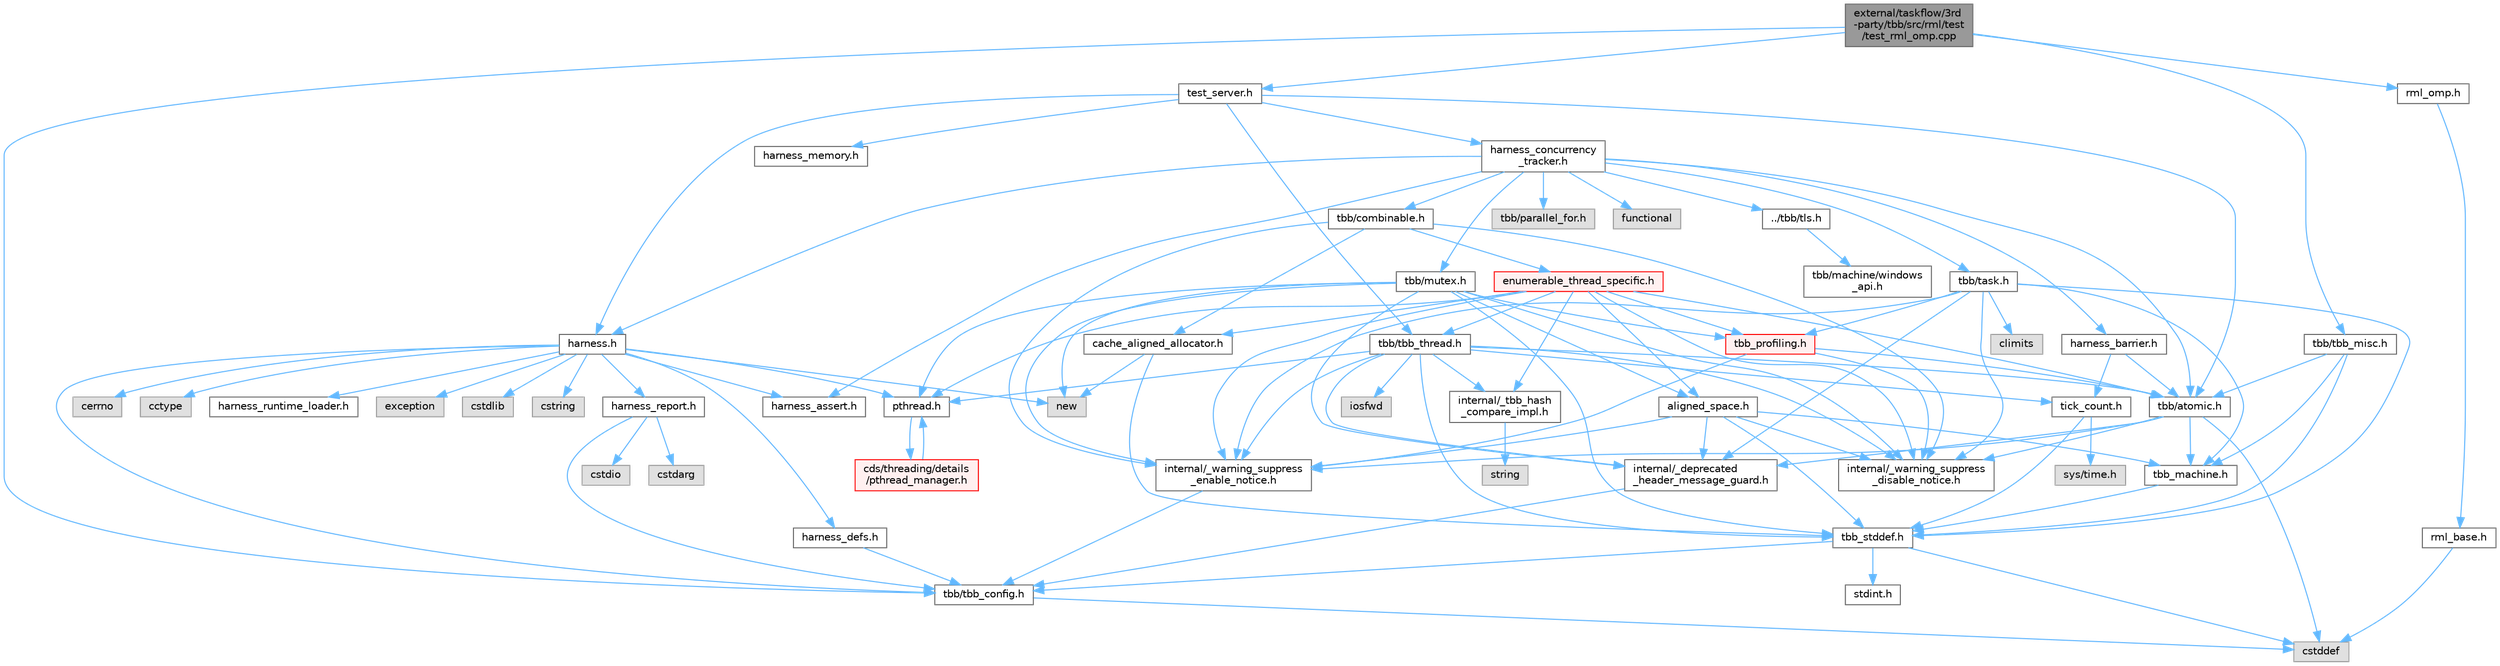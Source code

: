 digraph "external/taskflow/3rd-party/tbb/src/rml/test/test_rml_omp.cpp"
{
 // LATEX_PDF_SIZE
  bgcolor="transparent";
  edge [fontname=Helvetica,fontsize=10,labelfontname=Helvetica,labelfontsize=10];
  node [fontname=Helvetica,fontsize=10,shape=box,height=0.2,width=0.4];
  Node1 [id="Node000001",label="external/taskflow/3rd\l-party/tbb/src/rml/test\l/test_rml_omp.cpp",height=0.2,width=0.4,color="gray40", fillcolor="grey60", style="filled", fontcolor="black",tooltip=" "];
  Node1 -> Node2 [id="edge1_Node000001_Node000002",color="steelblue1",style="solid",tooltip=" "];
  Node2 [id="Node000002",label="tbb/tbb_config.h",height=0.2,width=0.4,color="grey40", fillcolor="white", style="filled",URL="$tbb__config_8h.html",tooltip=" "];
  Node2 -> Node3 [id="edge2_Node000002_Node000003",color="steelblue1",style="solid",tooltip=" "];
  Node3 [id="Node000003",label="cstddef",height=0.2,width=0.4,color="grey60", fillcolor="#E0E0E0", style="filled",tooltip=" "];
  Node1 -> Node4 [id="edge3_Node000001_Node000004",color="steelblue1",style="solid",tooltip=" "];
  Node4 [id="Node000004",label="rml_omp.h",height=0.2,width=0.4,color="grey40", fillcolor="white", style="filled",URL="$rml__omp_8h.html",tooltip=" "];
  Node4 -> Node5 [id="edge4_Node000004_Node000005",color="steelblue1",style="solid",tooltip=" "];
  Node5 [id="Node000005",label="rml_base.h",height=0.2,width=0.4,color="grey40", fillcolor="white", style="filled",URL="$rml__base_8h.html",tooltip=" "];
  Node5 -> Node3 [id="edge5_Node000005_Node000003",color="steelblue1",style="solid",tooltip=" "];
  Node1 -> Node6 [id="edge6_Node000001_Node000006",color="steelblue1",style="solid",tooltip=" "];
  Node6 [id="Node000006",label="test_server.h",height=0.2,width=0.4,color="grey40", fillcolor="white", style="filled",URL="$test__server_8h.html",tooltip=" "];
  Node6 -> Node7 [id="edge7_Node000006_Node000007",color="steelblue1",style="solid",tooltip=" "];
  Node7 [id="Node000007",label="tbb/atomic.h",height=0.2,width=0.4,color="grey40", fillcolor="white", style="filled",URL="$external_2taskflow_23rd-party_2tbb_2include_2tbb_2atomic_8h.html",tooltip=" "];
  Node7 -> Node8 [id="edge8_Node000007_Node000008",color="steelblue1",style="solid",tooltip=" "];
  Node8 [id="Node000008",label="internal/_deprecated\l_header_message_guard.h",height=0.2,width=0.4,color="grey40", fillcolor="white", style="filled",URL="$__deprecated__header__message__guard_8h.html",tooltip=" "];
  Node8 -> Node2 [id="edge9_Node000008_Node000002",color="steelblue1",style="solid",tooltip=" "];
  Node7 -> Node9 [id="edge10_Node000007_Node000009",color="steelblue1",style="solid",tooltip=" "];
  Node9 [id="Node000009",label="internal/_warning_suppress\l_enable_notice.h",height=0.2,width=0.4,color="grey40", fillcolor="white", style="filled",URL="$__warning__suppress__enable__notice_8h.html",tooltip=" "];
  Node9 -> Node2 [id="edge11_Node000009_Node000002",color="steelblue1",style="solid",tooltip=" "];
  Node7 -> Node3 [id="edge12_Node000007_Node000003",color="steelblue1",style="solid",tooltip=" "];
  Node7 -> Node10 [id="edge13_Node000007_Node000010",color="steelblue1",style="solid",tooltip=" "];
  Node10 [id="Node000010",label="tbb_machine.h",height=0.2,width=0.4,color="grey40", fillcolor="white", style="filled",URL="$tbb__machine_8h.html",tooltip=" "];
  Node10 -> Node11 [id="edge14_Node000010_Node000011",color="steelblue1",style="solid",tooltip=" "];
  Node11 [id="Node000011",label="tbb_stddef.h",height=0.2,width=0.4,color="grey40", fillcolor="white", style="filled",URL="$tbb__stddef_8h.html",tooltip=" "];
  Node11 -> Node2 [id="edge15_Node000011_Node000002",color="steelblue1",style="solid",tooltip=" "];
  Node11 -> Node3 [id="edge16_Node000011_Node000003",color="steelblue1",style="solid",tooltip=" "];
  Node11 -> Node12 [id="edge17_Node000011_Node000012",color="steelblue1",style="solid",tooltip=" "];
  Node12 [id="Node000012",label="stdint.h",height=0.2,width=0.4,color="grey40", fillcolor="white", style="filled",URL="$stdint_8h.html",tooltip=" "];
  Node7 -> Node13 [id="edge18_Node000007_Node000013",color="steelblue1",style="solid",tooltip=" "];
  Node13 [id="Node000013",label="internal/_warning_suppress\l_disable_notice.h",height=0.2,width=0.4,color="grey40", fillcolor="white", style="filled",URL="$__warning__suppress__disable__notice_8h.html",tooltip=" "];
  Node6 -> Node14 [id="edge19_Node000006_Node000014",color="steelblue1",style="solid",tooltip=" "];
  Node14 [id="Node000014",label="tbb/tbb_thread.h",height=0.2,width=0.4,color="grey40", fillcolor="white", style="filled",URL="$tbb__thread_8h.html",tooltip=" "];
  Node14 -> Node8 [id="edge20_Node000014_Node000008",color="steelblue1",style="solid",tooltip=" "];
  Node14 -> Node9 [id="edge21_Node000014_Node000009",color="steelblue1",style="solid",tooltip=" "];
  Node14 -> Node11 [id="edge22_Node000014_Node000011",color="steelblue1",style="solid",tooltip=" "];
  Node14 -> Node15 [id="edge23_Node000014_Node000015",color="steelblue1",style="solid",tooltip=" "];
  Node15 [id="Node000015",label="pthread.h",height=0.2,width=0.4,color="grey40", fillcolor="white", style="filled",URL="$pthread_8h.html",tooltip=" "];
  Node15 -> Node16 [id="edge24_Node000015_Node000016",color="steelblue1",style="solid",tooltip=" "];
  Node16 [id="Node000016",label="cds/threading/details\l/pthread_manager.h",height=0.2,width=0.4,color="red", fillcolor="#FFF0F0", style="filled",URL="$pthread__manager_8h.html",tooltip=" "];
  Node16 -> Node15 [id="edge25_Node000016_Node000015",color="steelblue1",style="solid",tooltip=" "];
  Node14 -> Node7 [id="edge26_Node000014_Node000007",color="steelblue1",style="solid",tooltip=" "];
  Node14 -> Node62 [id="edge27_Node000014_Node000062",color="steelblue1",style="solid",tooltip=" "];
  Node62 [id="Node000062",label="internal/_tbb_hash\l_compare_impl.h",height=0.2,width=0.4,color="grey40", fillcolor="white", style="filled",URL="$__tbb__hash__compare__impl_8h.html",tooltip=" "];
  Node62 -> Node30 [id="edge28_Node000062_Node000030",color="steelblue1",style="solid",tooltip=" "];
  Node30 [id="Node000030",label="string",height=0.2,width=0.4,color="grey60", fillcolor="#E0E0E0", style="filled",tooltip=" "];
  Node14 -> Node63 [id="edge29_Node000014_Node000063",color="steelblue1",style="solid",tooltip=" "];
  Node63 [id="Node000063",label="tick_count.h",height=0.2,width=0.4,color="grey40", fillcolor="white", style="filled",URL="$tick__count_8h.html",tooltip=" "];
  Node63 -> Node11 [id="edge30_Node000063_Node000011",color="steelblue1",style="solid",tooltip=" "];
  Node63 -> Node64 [id="edge31_Node000063_Node000064",color="steelblue1",style="solid",tooltip=" "];
  Node64 [id="Node000064",label="sys/time.h",height=0.2,width=0.4,color="grey60", fillcolor="#E0E0E0", style="filled",tooltip=" "];
  Node14 -> Node65 [id="edge32_Node000014_Node000065",color="steelblue1",style="solid",tooltip=" "];
  Node65 [id="Node000065",label="iosfwd",height=0.2,width=0.4,color="grey60", fillcolor="#E0E0E0", style="filled",tooltip=" "];
  Node14 -> Node13 [id="edge33_Node000014_Node000013",color="steelblue1",style="solid",tooltip=" "];
  Node6 -> Node66 [id="edge34_Node000006_Node000066",color="steelblue1",style="solid",tooltip=" "];
  Node66 [id="Node000066",label="harness.h",height=0.2,width=0.4,color="grey40", fillcolor="white", style="filled",URL="$harness_8h.html",tooltip=" "];
  Node66 -> Node2 [id="edge35_Node000066_Node000002",color="steelblue1",style="solid",tooltip=" "];
  Node66 -> Node67 [id="edge36_Node000066_Node000067",color="steelblue1",style="solid",tooltip=" "];
  Node67 [id="Node000067",label="harness_defs.h",height=0.2,width=0.4,color="grey40", fillcolor="white", style="filled",URL="$harness__defs_8h.html",tooltip=" "];
  Node67 -> Node2 [id="edge37_Node000067_Node000002",color="steelblue1",style="solid",tooltip=" "];
  Node66 -> Node52 [id="edge38_Node000066_Node000052",color="steelblue1",style="solid",tooltip=" "];
  Node52 [id="Node000052",label="cstdlib",height=0.2,width=0.4,color="grey60", fillcolor="#E0E0E0", style="filled",tooltip=" "];
  Node66 -> Node68 [id="edge39_Node000066_Node000068",color="steelblue1",style="solid",tooltip=" "];
  Node68 [id="Node000068",label="cstring",height=0.2,width=0.4,color="grey60", fillcolor="#E0E0E0", style="filled",tooltip=" "];
  Node66 -> Node69 [id="edge40_Node000066_Node000069",color="steelblue1",style="solid",tooltip=" "];
  Node69 [id="Node000069",label="cerrno",height=0.2,width=0.4,color="grey60", fillcolor="#E0E0E0", style="filled",tooltip=" "];
  Node66 -> Node70 [id="edge41_Node000066_Node000070",color="steelblue1",style="solid",tooltip=" "];
  Node70 [id="Node000070",label="cctype",height=0.2,width=0.4,color="grey60", fillcolor="#E0E0E0", style="filled",tooltip=" "];
  Node66 -> Node71 [id="edge42_Node000066_Node000071",color="steelblue1",style="solid",tooltip=" "];
  Node71 [id="Node000071",label="new",height=0.2,width=0.4,color="grey60", fillcolor="#E0E0E0", style="filled",tooltip=" "];
  Node66 -> Node15 [id="edge43_Node000066_Node000015",color="steelblue1",style="solid",tooltip=" "];
  Node66 -> Node72 [id="edge44_Node000066_Node000072",color="steelblue1",style="solid",tooltip=" "];
  Node72 [id="Node000072",label="harness_runtime_loader.h",height=0.2,width=0.4,color="grey40", fillcolor="white", style="filled",URL="$harness__runtime__loader_8h.html",tooltip=" "];
  Node66 -> Node73 [id="edge45_Node000066_Node000073",color="steelblue1",style="solid",tooltip=" "];
  Node73 [id="Node000073",label="harness_report.h",height=0.2,width=0.4,color="grey40", fillcolor="white", style="filled",URL="$harness__report_8h.html",tooltip=" "];
  Node73 -> Node74 [id="edge46_Node000073_Node000074",color="steelblue1",style="solid",tooltip=" "];
  Node74 [id="Node000074",label="cstdio",height=0.2,width=0.4,color="grey60", fillcolor="#E0E0E0", style="filled",tooltip=" "];
  Node73 -> Node75 [id="edge47_Node000073_Node000075",color="steelblue1",style="solid",tooltip=" "];
  Node75 [id="Node000075",label="cstdarg",height=0.2,width=0.4,color="grey60", fillcolor="#E0E0E0", style="filled",tooltip=" "];
  Node73 -> Node2 [id="edge48_Node000073_Node000002",color="steelblue1",style="solid",tooltip=" "];
  Node66 -> Node28 [id="edge49_Node000066_Node000028",color="steelblue1",style="solid",tooltip=" "];
  Node28 [id="Node000028",label="exception",height=0.2,width=0.4,color="grey60", fillcolor="#E0E0E0", style="filled",tooltip=" "];
  Node66 -> Node76 [id="edge50_Node000066_Node000076",color="steelblue1",style="solid",tooltip=" "];
  Node76 [id="Node000076",label="harness_assert.h",height=0.2,width=0.4,color="grey40", fillcolor="white", style="filled",URL="$harness__assert_8h.html",tooltip=" "];
  Node6 -> Node77 [id="edge51_Node000006_Node000077",color="steelblue1",style="solid",tooltip=" "];
  Node77 [id="Node000077",label="harness_memory.h",height=0.2,width=0.4,color="grey40", fillcolor="white", style="filled",URL="$harness__memory_8h.html",tooltip=" "];
  Node6 -> Node78 [id="edge52_Node000006_Node000078",color="steelblue1",style="solid",tooltip=" "];
  Node78 [id="Node000078",label="harness_concurrency\l_tracker.h",height=0.2,width=0.4,color="grey40", fillcolor="white", style="filled",URL="$harness__concurrency__tracker_8h.html",tooltip=" "];
  Node78 -> Node76 [id="edge53_Node000078_Node000076",color="steelblue1",style="solid",tooltip=" "];
  Node78 -> Node79 [id="edge54_Node000078_Node000079",color="steelblue1",style="solid",tooltip=" "];
  Node79 [id="Node000079",label="harness_barrier.h",height=0.2,width=0.4,color="grey40", fillcolor="white", style="filled",URL="$harness__barrier_8h.html",tooltip=" "];
  Node79 -> Node7 [id="edge55_Node000079_Node000007",color="steelblue1",style="solid",tooltip=" "];
  Node79 -> Node63 [id="edge56_Node000079_Node000063",color="steelblue1",style="solid",tooltip=" "];
  Node78 -> Node7 [id="edge57_Node000078_Node000007",color="steelblue1",style="solid",tooltip=" "];
  Node78 -> Node80 [id="edge58_Node000078_Node000080",color="steelblue1",style="solid",tooltip=" "];
  Node80 [id="Node000080",label="../tbb/tls.h",height=0.2,width=0.4,color="grey40", fillcolor="white", style="filled",URL="$tls_8h.html",tooltip=" "];
  Node80 -> Node81 [id="edge59_Node000080_Node000081",color="steelblue1",style="solid",tooltip=" "];
  Node81 [id="Node000081",label="tbb/machine/windows\l_api.h",height=0.2,width=0.4,color="grey40", fillcolor="white", style="filled",URL="$windows__api_8h.html",tooltip=" "];
  Node78 -> Node82 [id="edge60_Node000078_Node000082",color="steelblue1",style="solid",tooltip=" "];
  Node82 [id="Node000082",label="tbb/mutex.h",height=0.2,width=0.4,color="grey40", fillcolor="white", style="filled",URL="$mutex_8h.html",tooltip=" "];
  Node82 -> Node8 [id="edge61_Node000082_Node000008",color="steelblue1",style="solid",tooltip=" "];
  Node82 -> Node9 [id="edge62_Node000082_Node000009",color="steelblue1",style="solid",tooltip=" "];
  Node82 -> Node15 [id="edge63_Node000082_Node000015",color="steelblue1",style="solid",tooltip=" "];
  Node82 -> Node71 [id="edge64_Node000082_Node000071",color="steelblue1",style="solid",tooltip=" "];
  Node82 -> Node83 [id="edge65_Node000082_Node000083",color="steelblue1",style="solid",tooltip=" "];
  Node83 [id="Node000083",label="aligned_space.h",height=0.2,width=0.4,color="grey40", fillcolor="white", style="filled",URL="$aligned__space_8h.html",tooltip=" "];
  Node83 -> Node8 [id="edge66_Node000083_Node000008",color="steelblue1",style="solid",tooltip=" "];
  Node83 -> Node9 [id="edge67_Node000083_Node000009",color="steelblue1",style="solid",tooltip=" "];
  Node83 -> Node11 [id="edge68_Node000083_Node000011",color="steelblue1",style="solid",tooltip=" "];
  Node83 -> Node10 [id="edge69_Node000083_Node000010",color="steelblue1",style="solid",tooltip=" "];
  Node83 -> Node13 [id="edge70_Node000083_Node000013",color="steelblue1",style="solid",tooltip=" "];
  Node82 -> Node11 [id="edge71_Node000082_Node000011",color="steelblue1",style="solid",tooltip=" "];
  Node82 -> Node84 [id="edge72_Node000082_Node000084",color="steelblue1",style="solid",tooltip=" "];
  Node84 [id="Node000084",label="tbb_profiling.h",height=0.2,width=0.4,color="red", fillcolor="#FFF0F0", style="filled",URL="$tbb__profiling_8h.html",tooltip=" "];
  Node84 -> Node9 [id="edge73_Node000084_Node000009",color="steelblue1",style="solid",tooltip=" "];
  Node84 -> Node7 [id="edge74_Node000084_Node000007",color="steelblue1",style="solid",tooltip=" "];
  Node84 -> Node13 [id="edge75_Node000084_Node000013",color="steelblue1",style="solid",tooltip=" "];
  Node82 -> Node13 [id="edge76_Node000082_Node000013",color="steelblue1",style="solid",tooltip=" "];
  Node78 -> Node86 [id="edge77_Node000078_Node000086",color="steelblue1",style="solid",tooltip=" "];
  Node86 [id="Node000086",label="tbb/task.h",height=0.2,width=0.4,color="grey40", fillcolor="white", style="filled",URL="$task_8h.html",tooltip=" "];
  Node86 -> Node8 [id="edge78_Node000086_Node000008",color="steelblue1",style="solid",tooltip=" "];
  Node86 -> Node9 [id="edge79_Node000086_Node000009",color="steelblue1",style="solid",tooltip=" "];
  Node86 -> Node11 [id="edge80_Node000086_Node000011",color="steelblue1",style="solid",tooltip=" "];
  Node86 -> Node10 [id="edge81_Node000086_Node000010",color="steelblue1",style="solid",tooltip=" "];
  Node86 -> Node84 [id="edge82_Node000086_Node000084",color="steelblue1",style="solid",tooltip=" "];
  Node86 -> Node87 [id="edge83_Node000086_Node000087",color="steelblue1",style="solid",tooltip=" "];
  Node87 [id="Node000087",label="climits",height=0.2,width=0.4,color="grey60", fillcolor="#E0E0E0", style="filled",tooltip=" "];
  Node86 -> Node13 [id="edge84_Node000086_Node000013",color="steelblue1",style="solid",tooltip=" "];
  Node78 -> Node88 [id="edge85_Node000078_Node000088",color="steelblue1",style="solid",tooltip=" "];
  Node88 [id="Node000088",label="tbb/combinable.h",height=0.2,width=0.4,color="grey40", fillcolor="white", style="filled",URL="$combinable_8h.html",tooltip=" "];
  Node88 -> Node9 [id="edge86_Node000088_Node000009",color="steelblue1",style="solid",tooltip=" "];
  Node88 -> Node89 [id="edge87_Node000088_Node000089",color="steelblue1",style="solid",tooltip=" "];
  Node89 [id="Node000089",label="enumerable_thread_specific.h",height=0.2,width=0.4,color="red", fillcolor="#FFF0F0", style="filled",URL="$enumerable__thread__specific_8h.html",tooltip=" "];
  Node89 -> Node9 [id="edge88_Node000089_Node000009",color="steelblue1",style="solid",tooltip=" "];
  Node89 -> Node7 [id="edge89_Node000089_Node000007",color="steelblue1",style="solid",tooltip=" "];
  Node89 -> Node14 [id="edge90_Node000089_Node000014",color="steelblue1",style="solid",tooltip=" "];
  Node89 -> Node94 [id="edge91_Node000089_Node000094",color="steelblue1",style="solid",tooltip=" "];
  Node94 [id="Node000094",label="cache_aligned_allocator.h",height=0.2,width=0.4,color="grey40", fillcolor="white", style="filled",URL="$cache__aligned__allocator_8h.html",tooltip=" "];
  Node94 -> Node71 [id="edge92_Node000094_Node000071",color="steelblue1",style="solid",tooltip=" "];
  Node94 -> Node11 [id="edge93_Node000094_Node000011",color="steelblue1",style="solid",tooltip=" "];
  Node89 -> Node83 [id="edge94_Node000089_Node000083",color="steelblue1",style="solid",tooltip=" "];
  Node89 -> Node62 [id="edge95_Node000089_Node000062",color="steelblue1",style="solid",tooltip=" "];
  Node89 -> Node84 [id="edge96_Node000089_Node000084",color="steelblue1",style="solid",tooltip=" "];
  Node89 -> Node15 [id="edge97_Node000089_Node000015",color="steelblue1",style="solid",tooltip=" "];
  Node89 -> Node13 [id="edge98_Node000089_Node000013",color="steelblue1",style="solid",tooltip=" "];
  Node88 -> Node94 [id="edge99_Node000088_Node000094",color="steelblue1",style="solid",tooltip=" "];
  Node88 -> Node13 [id="edge100_Node000088_Node000013",color="steelblue1",style="solid",tooltip=" "];
  Node78 -> Node240 [id="edge101_Node000078_Node000240",color="steelblue1",style="solid",tooltip=" "];
  Node240 [id="Node000240",label="tbb/parallel_for.h",height=0.2,width=0.4,color="grey60", fillcolor="#E0E0E0", style="filled",tooltip=" "];
  Node78 -> Node241 [id="edge102_Node000078_Node000241",color="steelblue1",style="solid",tooltip=" "];
  Node241 [id="Node000241",label="functional",height=0.2,width=0.4,color="grey60", fillcolor="#E0E0E0", style="filled",tooltip=" "];
  Node78 -> Node66 [id="edge103_Node000078_Node000066",color="steelblue1",style="solid",tooltip=" "];
  Node1 -> Node242 [id="edge104_Node000001_Node000242",color="steelblue1",style="solid",tooltip=" "];
  Node242 [id="Node000242",label="tbb/tbb_misc.h",height=0.2,width=0.4,color="grey40", fillcolor="white", style="filled",URL="$tbb__misc_8h.html",tooltip=" "];
  Node242 -> Node11 [id="edge105_Node000242_Node000011",color="steelblue1",style="solid",tooltip=" "];
  Node242 -> Node10 [id="edge106_Node000242_Node000010",color="steelblue1",style="solid",tooltip=" "];
  Node242 -> Node7 [id="edge107_Node000242_Node000007",color="steelblue1",style="solid",tooltip=" "];
}
